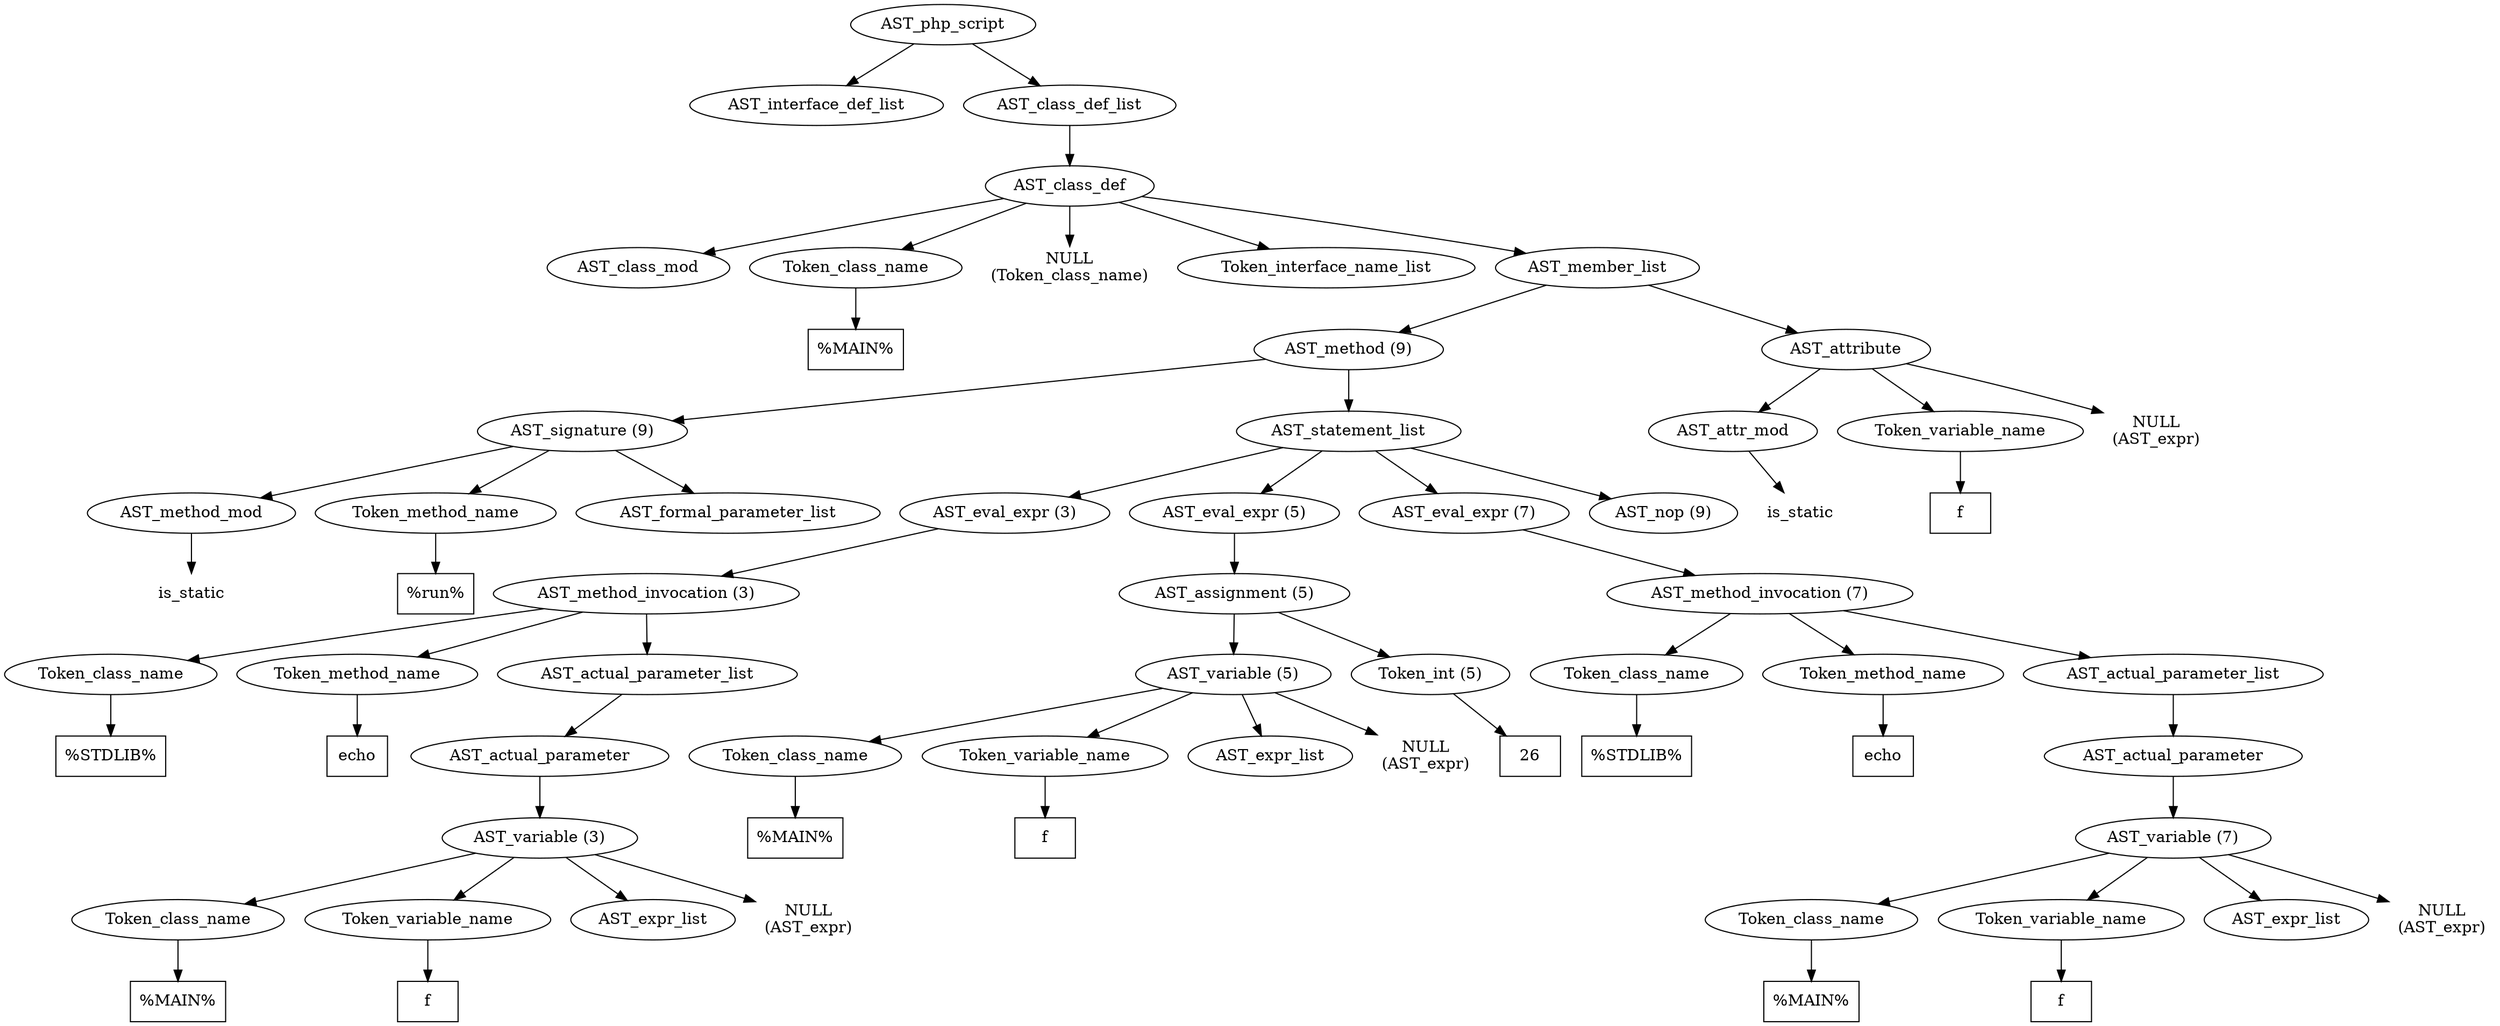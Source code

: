 /*
 * AST in dot format generated by phc -- the PHP compiler
 */

digraph AST {
node_0 [label="AST_php_script"];
node_1 [label="AST_interface_def_list"];
node_2 [label="AST_class_def_list"];
node_3 [label="AST_class_def"];
node_4 [label="AST_class_mod"];
node_5 [label="Token_class_name"];
node_6 [label="%MAIN%", shape=box]
node_5 -> node_6;
node_7 [label="NULL\n(Token_class_name)", shape=plaintext]
node_8 [label="Token_interface_name_list"];
node_9 [label="AST_member_list"];
node_10 [label="AST_method (9)"];
node_11 [label="AST_signature (9)"];
node_12 [label="AST_method_mod"];
node_13 [label="is_static", shape=plaintext]
node_12 -> node_13;
node_14 [label="Token_method_name"];
node_15 [label="%run%", shape=box]
node_14 -> node_15;
node_16 [label="AST_formal_parameter_list"];
node_11 -> node_16;
node_11 -> node_14;
node_11 -> node_12;
node_17 [label="AST_statement_list"];
node_18 [label="AST_eval_expr (3)"];
node_19 [label="AST_method_invocation (3)"];
node_20 [label="Token_class_name"];
node_21 [label="%STDLIB%", shape=box]
node_20 -> node_21;
node_22 [label="Token_method_name"];
node_23 [label="echo", shape=box]
node_22 -> node_23;
node_24 [label="AST_actual_parameter_list"];
node_25 [label="AST_actual_parameter"];
node_26 [label="AST_variable (3)"];
node_27 [label="Token_class_name"];
node_28 [label="%MAIN%", shape=box]
node_27 -> node_28;
node_29 [label="Token_variable_name"];
node_30 [label="f", shape=box]
node_29 -> node_30;
node_31 [label="AST_expr_list"];
node_32 [label="NULL\n(AST_expr)", shape=plaintext]
node_26 -> node_32;
node_26 -> node_31;
node_26 -> node_29;
node_26 -> node_27;
node_25 -> node_26;
node_24 -> node_25;
node_19 -> node_24;
node_19 -> node_22;
node_19 -> node_20;
node_18 -> node_19;
node_33 [label="AST_eval_expr (5)"];
node_34 [label="AST_assignment (5)"];
node_35 [label="AST_variable (5)"];
node_36 [label="Token_class_name"];
node_37 [label="%MAIN%", shape=box]
node_36 -> node_37;
node_38 [label="Token_variable_name"];
node_39 [label="f", shape=box]
node_38 -> node_39;
node_40 [label="AST_expr_list"];
node_41 [label="NULL\n(AST_expr)", shape=plaintext]
node_35 -> node_41;
node_35 -> node_40;
node_35 -> node_38;
node_35 -> node_36;
node_42 [label="Token_int (5)"];
node_43 [label="26", shape=box]
node_42 -> node_43;
node_34 -> node_42;
node_34 -> node_35;
node_33 -> node_34;
node_44 [label="AST_eval_expr (7)"];
node_45 [label="AST_method_invocation (7)"];
node_46 [label="Token_class_name"];
node_47 [label="%STDLIB%", shape=box]
node_46 -> node_47;
node_48 [label="Token_method_name"];
node_49 [label="echo", shape=box]
node_48 -> node_49;
node_50 [label="AST_actual_parameter_list"];
node_51 [label="AST_actual_parameter"];
node_52 [label="AST_variable (7)"];
node_53 [label="Token_class_name"];
node_54 [label="%MAIN%", shape=box]
node_53 -> node_54;
node_55 [label="Token_variable_name"];
node_56 [label="f", shape=box]
node_55 -> node_56;
node_57 [label="AST_expr_list"];
node_58 [label="NULL\n(AST_expr)", shape=plaintext]
node_52 -> node_58;
node_52 -> node_57;
node_52 -> node_55;
node_52 -> node_53;
node_51 -> node_52;
node_50 -> node_51;
node_45 -> node_50;
node_45 -> node_48;
node_45 -> node_46;
node_44 -> node_45;
node_59 [label="AST_nop (9)"];
node_17 -> node_59;
node_17 -> node_44;
node_17 -> node_33;
node_17 -> node_18;
node_10 -> node_17;
node_10 -> node_11;
node_60 [label="AST_attribute"];
node_61 [label="AST_attr_mod"];
node_62 [label="is_static", shape=plaintext]
node_61 -> node_62;
node_63 [label="Token_variable_name"];
node_64 [label="f", shape=box]
node_63 -> node_64;
node_65 [label="NULL\n(AST_expr)", shape=plaintext]
node_60 -> node_65;
node_60 -> node_63;
node_60 -> node_61;
node_9 -> node_60;
node_9 -> node_10;
node_3 -> node_9;
node_3 -> node_8;
node_3 -> node_7;
node_3 -> node_5;
node_3 -> node_4;
node_2 -> node_3;
node_0 -> node_2;
node_0 -> node_1;
}
